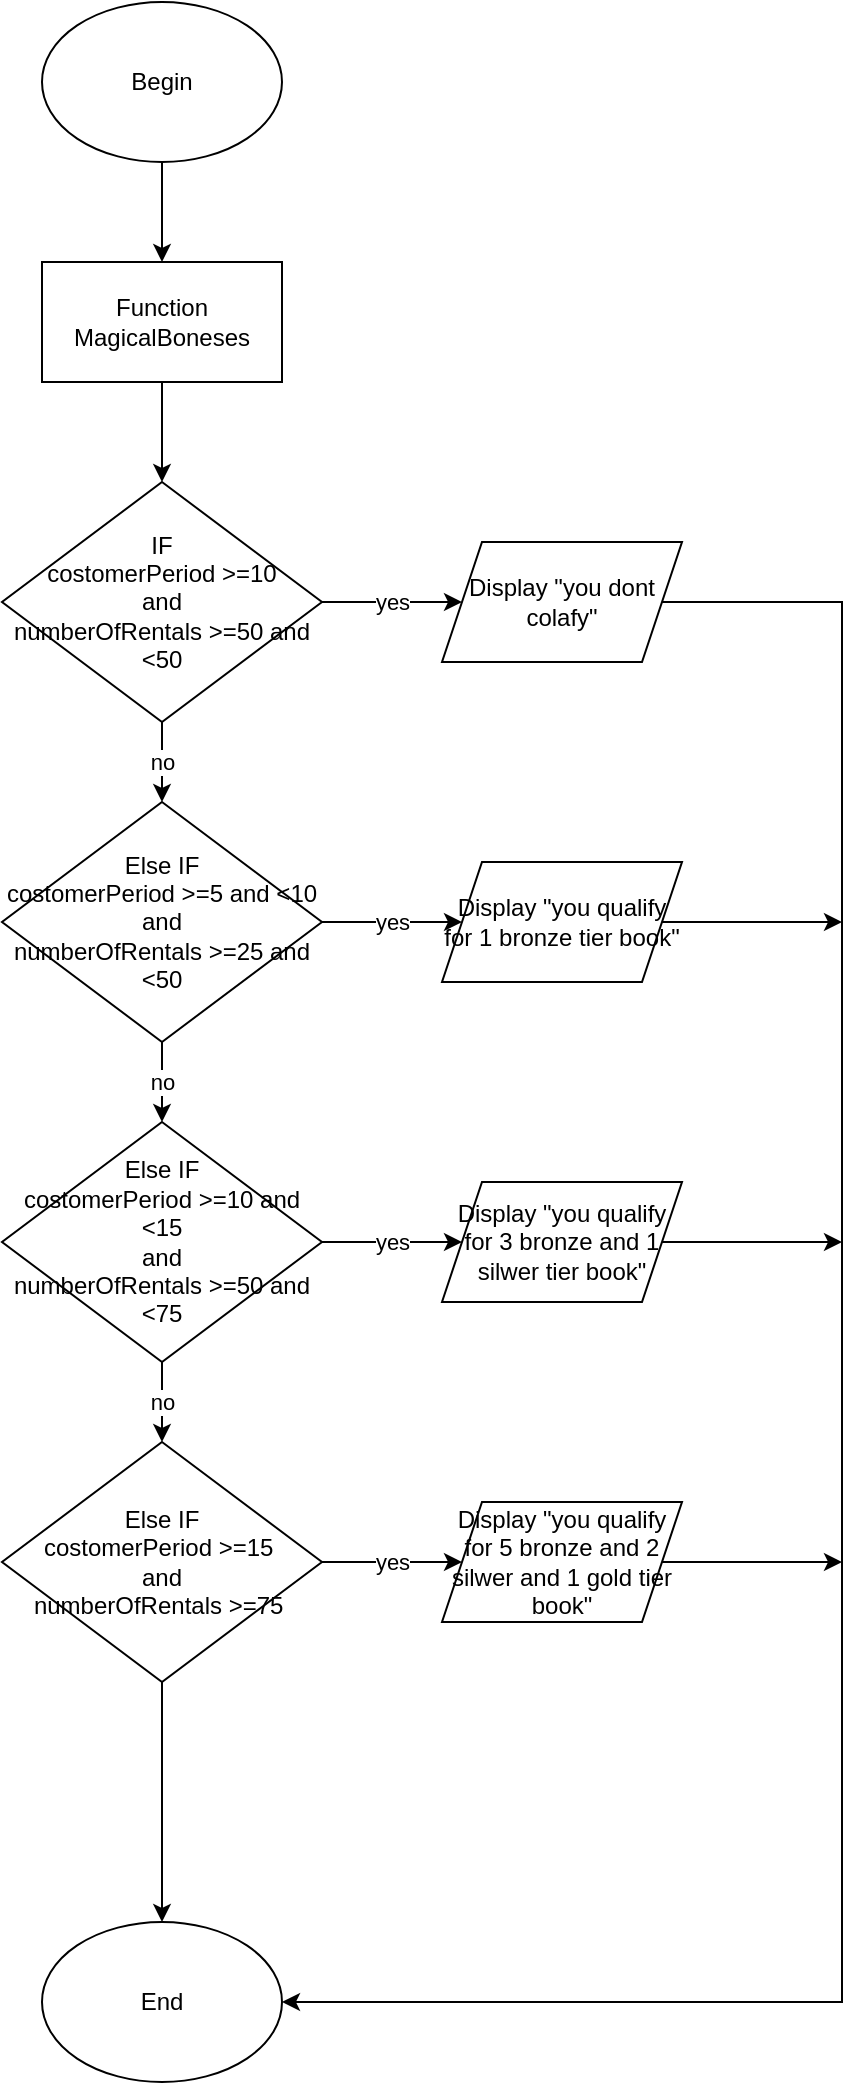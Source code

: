 <mxfile version="28.0.6">
  <diagram name="Page-1" id="c7EHjPfoJ36Xr09bpNna">
    <mxGraphModel dx="1410" dy="717" grid="1" gridSize="10" guides="1" tooltips="1" connect="1" arrows="1" fold="1" page="1" pageScale="1" pageWidth="850" pageHeight="1100" math="0" shadow="0">
      <root>
        <mxCell id="0" />
        <mxCell id="1" parent="0" />
        <mxCell id="lBy6JVBBChG7RYKzFE5o-3" value="" style="edgeStyle=orthogonalEdgeStyle;rounded=0;orthogonalLoop=1;jettySize=auto;html=1;" edge="1" parent="1" source="lBy6JVBBChG7RYKzFE5o-1" target="lBy6JVBBChG7RYKzFE5o-2">
          <mxGeometry relative="1" as="geometry" />
        </mxCell>
        <mxCell id="lBy6JVBBChG7RYKzFE5o-1" value="Begin" style="ellipse;whiteSpace=wrap;html=1;" vertex="1" parent="1">
          <mxGeometry x="40" y="40" width="120" height="80" as="geometry" />
        </mxCell>
        <mxCell id="lBy6JVBBChG7RYKzFE5o-5" value="" style="edgeStyle=orthogonalEdgeStyle;rounded=0;orthogonalLoop=1;jettySize=auto;html=1;" edge="1" parent="1" source="lBy6JVBBChG7RYKzFE5o-2" target="lBy6JVBBChG7RYKzFE5o-4">
          <mxGeometry relative="1" as="geometry" />
        </mxCell>
        <mxCell id="lBy6JVBBChG7RYKzFE5o-2" value="Function MagicalBoneses" style="whiteSpace=wrap;html=1;" vertex="1" parent="1">
          <mxGeometry x="40" y="170" width="120" height="60" as="geometry" />
        </mxCell>
        <mxCell id="lBy6JVBBChG7RYKzFE5o-9" value="yes" style="edgeStyle=orthogonalEdgeStyle;rounded=0;orthogonalLoop=1;jettySize=auto;html=1;" edge="1" parent="1" source="lBy6JVBBChG7RYKzFE5o-4" target="lBy6JVBBChG7RYKzFE5o-8">
          <mxGeometry relative="1" as="geometry" />
        </mxCell>
        <mxCell id="lBy6JVBBChG7RYKzFE5o-134" value="no" style="edgeStyle=orthogonalEdgeStyle;rounded=0;orthogonalLoop=1;jettySize=auto;html=1;entryX=0.5;entryY=0;entryDx=0;entryDy=0;" edge="1" parent="1" source="lBy6JVBBChG7RYKzFE5o-4" target="lBy6JVBBChG7RYKzFE5o-133">
          <mxGeometry relative="1" as="geometry" />
        </mxCell>
        <mxCell id="lBy6JVBBChG7RYKzFE5o-4" value="&lt;div&gt;IF&lt;/div&gt;costomerPeriod &amp;gt;=10&lt;div&gt;and&lt;/div&gt;&lt;div&gt;numberOfRentals &amp;gt;=50 and &amp;lt;50&lt;/div&gt;" style="rhombus;whiteSpace=wrap;html=1;" vertex="1" parent="1">
          <mxGeometry x="20" y="280" width="160" height="120" as="geometry" />
        </mxCell>
        <mxCell id="lBy6JVBBChG7RYKzFE5o-149" style="edgeStyle=orthogonalEdgeStyle;rounded=0;orthogonalLoop=1;jettySize=auto;html=1;entryX=1;entryY=0.5;entryDx=0;entryDy=0;" edge="1" parent="1" source="lBy6JVBBChG7RYKzFE5o-8" target="lBy6JVBBChG7RYKzFE5o-147">
          <mxGeometry relative="1" as="geometry">
            <mxPoint x="410" y="910" as="targetPoint" />
            <Array as="points">
              <mxPoint x="440" y="340" />
              <mxPoint x="440" y="1040" />
            </Array>
          </mxGeometry>
        </mxCell>
        <mxCell id="lBy6JVBBChG7RYKzFE5o-8" value="Display &quot;you dont colafy&quot;" style="shape=parallelogram;perimeter=parallelogramPerimeter;whiteSpace=wrap;html=1;fixedSize=1;" vertex="1" parent="1">
          <mxGeometry x="240" y="310" width="120" height="60" as="geometry" />
        </mxCell>
        <mxCell id="lBy6JVBBChG7RYKzFE5o-138" value="yes" style="edgeStyle=orthogonalEdgeStyle;rounded=0;orthogonalLoop=1;jettySize=auto;html=1;" edge="1" parent="1" source="lBy6JVBBChG7RYKzFE5o-133" target="lBy6JVBBChG7RYKzFE5o-137">
          <mxGeometry relative="1" as="geometry" />
        </mxCell>
        <mxCell id="lBy6JVBBChG7RYKzFE5o-140" value="no" style="edgeStyle=orthogonalEdgeStyle;rounded=0;orthogonalLoop=1;jettySize=auto;html=1;entryX=0.5;entryY=0;entryDx=0;entryDy=0;" edge="1" parent="1" source="lBy6JVBBChG7RYKzFE5o-133" target="lBy6JVBBChG7RYKzFE5o-139">
          <mxGeometry relative="1" as="geometry" />
        </mxCell>
        <mxCell id="lBy6JVBBChG7RYKzFE5o-133" value="&lt;div&gt;Else IF&lt;/div&gt;costomerPeriod &amp;gt;=5 and &amp;lt;10&lt;div&gt;and&lt;/div&gt;&lt;div&gt;numberOfRentals &amp;gt;=25 and &amp;lt;50&lt;/div&gt;" style="rhombus;whiteSpace=wrap;html=1;" vertex="1" parent="1">
          <mxGeometry x="20" y="440" width="160" height="120" as="geometry" />
        </mxCell>
        <mxCell id="lBy6JVBBChG7RYKzFE5o-150" style="edgeStyle=orthogonalEdgeStyle;rounded=0;orthogonalLoop=1;jettySize=auto;html=1;" edge="1" parent="1" source="lBy6JVBBChG7RYKzFE5o-137">
          <mxGeometry relative="1" as="geometry">
            <mxPoint x="440" y="500" as="targetPoint" />
          </mxGeometry>
        </mxCell>
        <mxCell id="lBy6JVBBChG7RYKzFE5o-137" value="Display &quot;you qualify for 1 bronze tier book&quot;" style="shape=parallelogram;perimeter=parallelogramPerimeter;whiteSpace=wrap;html=1;fixedSize=1;" vertex="1" parent="1">
          <mxGeometry x="240" y="470" width="120" height="60" as="geometry" />
        </mxCell>
        <mxCell id="lBy6JVBBChG7RYKzFE5o-142" value="yes" style="edgeStyle=orthogonalEdgeStyle;rounded=0;orthogonalLoop=1;jettySize=auto;html=1;entryX=0;entryY=0.5;entryDx=0;entryDy=0;" edge="1" parent="1" source="lBy6JVBBChG7RYKzFE5o-139" target="lBy6JVBBChG7RYKzFE5o-141">
          <mxGeometry relative="1" as="geometry" />
        </mxCell>
        <mxCell id="lBy6JVBBChG7RYKzFE5o-144" value="no" style="edgeStyle=orthogonalEdgeStyle;rounded=0;orthogonalLoop=1;jettySize=auto;html=1;entryX=0.5;entryY=0;entryDx=0;entryDy=0;" edge="1" parent="1" source="lBy6JVBBChG7RYKzFE5o-139" target="lBy6JVBBChG7RYKzFE5o-143">
          <mxGeometry relative="1" as="geometry" />
        </mxCell>
        <mxCell id="lBy6JVBBChG7RYKzFE5o-139" value="&lt;div&gt;Else IF&lt;/div&gt;costomerPeriod &amp;gt;=10 and &amp;lt;15&lt;div&gt;and&lt;/div&gt;&lt;div&gt;numberOfRentals &amp;gt;=50 and &amp;lt;75&lt;/div&gt;" style="rhombus;whiteSpace=wrap;html=1;" vertex="1" parent="1">
          <mxGeometry x="20" y="600" width="160" height="120" as="geometry" />
        </mxCell>
        <mxCell id="lBy6JVBBChG7RYKzFE5o-151" style="edgeStyle=orthogonalEdgeStyle;rounded=0;orthogonalLoop=1;jettySize=auto;html=1;" edge="1" parent="1" source="lBy6JVBBChG7RYKzFE5o-141">
          <mxGeometry relative="1" as="geometry">
            <mxPoint x="440" y="660" as="targetPoint" />
          </mxGeometry>
        </mxCell>
        <mxCell id="lBy6JVBBChG7RYKzFE5o-141" value="Display &quot;you qualify for 3 bronze and 1 silwer tier book&quot;" style="shape=parallelogram;perimeter=parallelogramPerimeter;whiteSpace=wrap;html=1;fixedSize=1;" vertex="1" parent="1">
          <mxGeometry x="240" y="630" width="120" height="60" as="geometry" />
        </mxCell>
        <mxCell id="lBy6JVBBChG7RYKzFE5o-146" value="yes" style="edgeStyle=orthogonalEdgeStyle;rounded=0;orthogonalLoop=1;jettySize=auto;html=1;entryX=0;entryY=0.5;entryDx=0;entryDy=0;" edge="1" parent="1" source="lBy6JVBBChG7RYKzFE5o-143" target="lBy6JVBBChG7RYKzFE5o-145">
          <mxGeometry relative="1" as="geometry" />
        </mxCell>
        <mxCell id="lBy6JVBBChG7RYKzFE5o-148" style="edgeStyle=orthogonalEdgeStyle;rounded=0;orthogonalLoop=1;jettySize=auto;html=1;entryX=0.5;entryY=0;entryDx=0;entryDy=0;" edge="1" parent="1" source="lBy6JVBBChG7RYKzFE5o-143" target="lBy6JVBBChG7RYKzFE5o-147">
          <mxGeometry relative="1" as="geometry" />
        </mxCell>
        <mxCell id="lBy6JVBBChG7RYKzFE5o-143" value="&lt;div&gt;Else IF&lt;/div&gt;costomerPeriod &amp;gt;=15&amp;nbsp;&lt;div&gt;and&lt;/div&gt;&lt;div&gt;numberOfRentals &amp;gt;=75&amp;nbsp;&lt;/div&gt;" style="rhombus;whiteSpace=wrap;html=1;" vertex="1" parent="1">
          <mxGeometry x="20" y="760" width="160" height="120" as="geometry" />
        </mxCell>
        <mxCell id="lBy6JVBBChG7RYKzFE5o-152" style="edgeStyle=orthogonalEdgeStyle;rounded=0;orthogonalLoop=1;jettySize=auto;html=1;" edge="1" parent="1" source="lBy6JVBBChG7RYKzFE5o-145">
          <mxGeometry relative="1" as="geometry">
            <mxPoint x="440" y="820" as="targetPoint" />
          </mxGeometry>
        </mxCell>
        <mxCell id="lBy6JVBBChG7RYKzFE5o-145" value="Display &quot;you qualify for 5 bronze and 2 silwer and 1 gold tier book&quot;" style="shape=parallelogram;perimeter=parallelogramPerimeter;whiteSpace=wrap;html=1;fixedSize=1;" vertex="1" parent="1">
          <mxGeometry x="240" y="790" width="120" height="60" as="geometry" />
        </mxCell>
        <mxCell id="lBy6JVBBChG7RYKzFE5o-147" value="End" style="ellipse;whiteSpace=wrap;html=1;" vertex="1" parent="1">
          <mxGeometry x="40" y="1000" width="120" height="80" as="geometry" />
        </mxCell>
      </root>
    </mxGraphModel>
  </diagram>
</mxfile>
